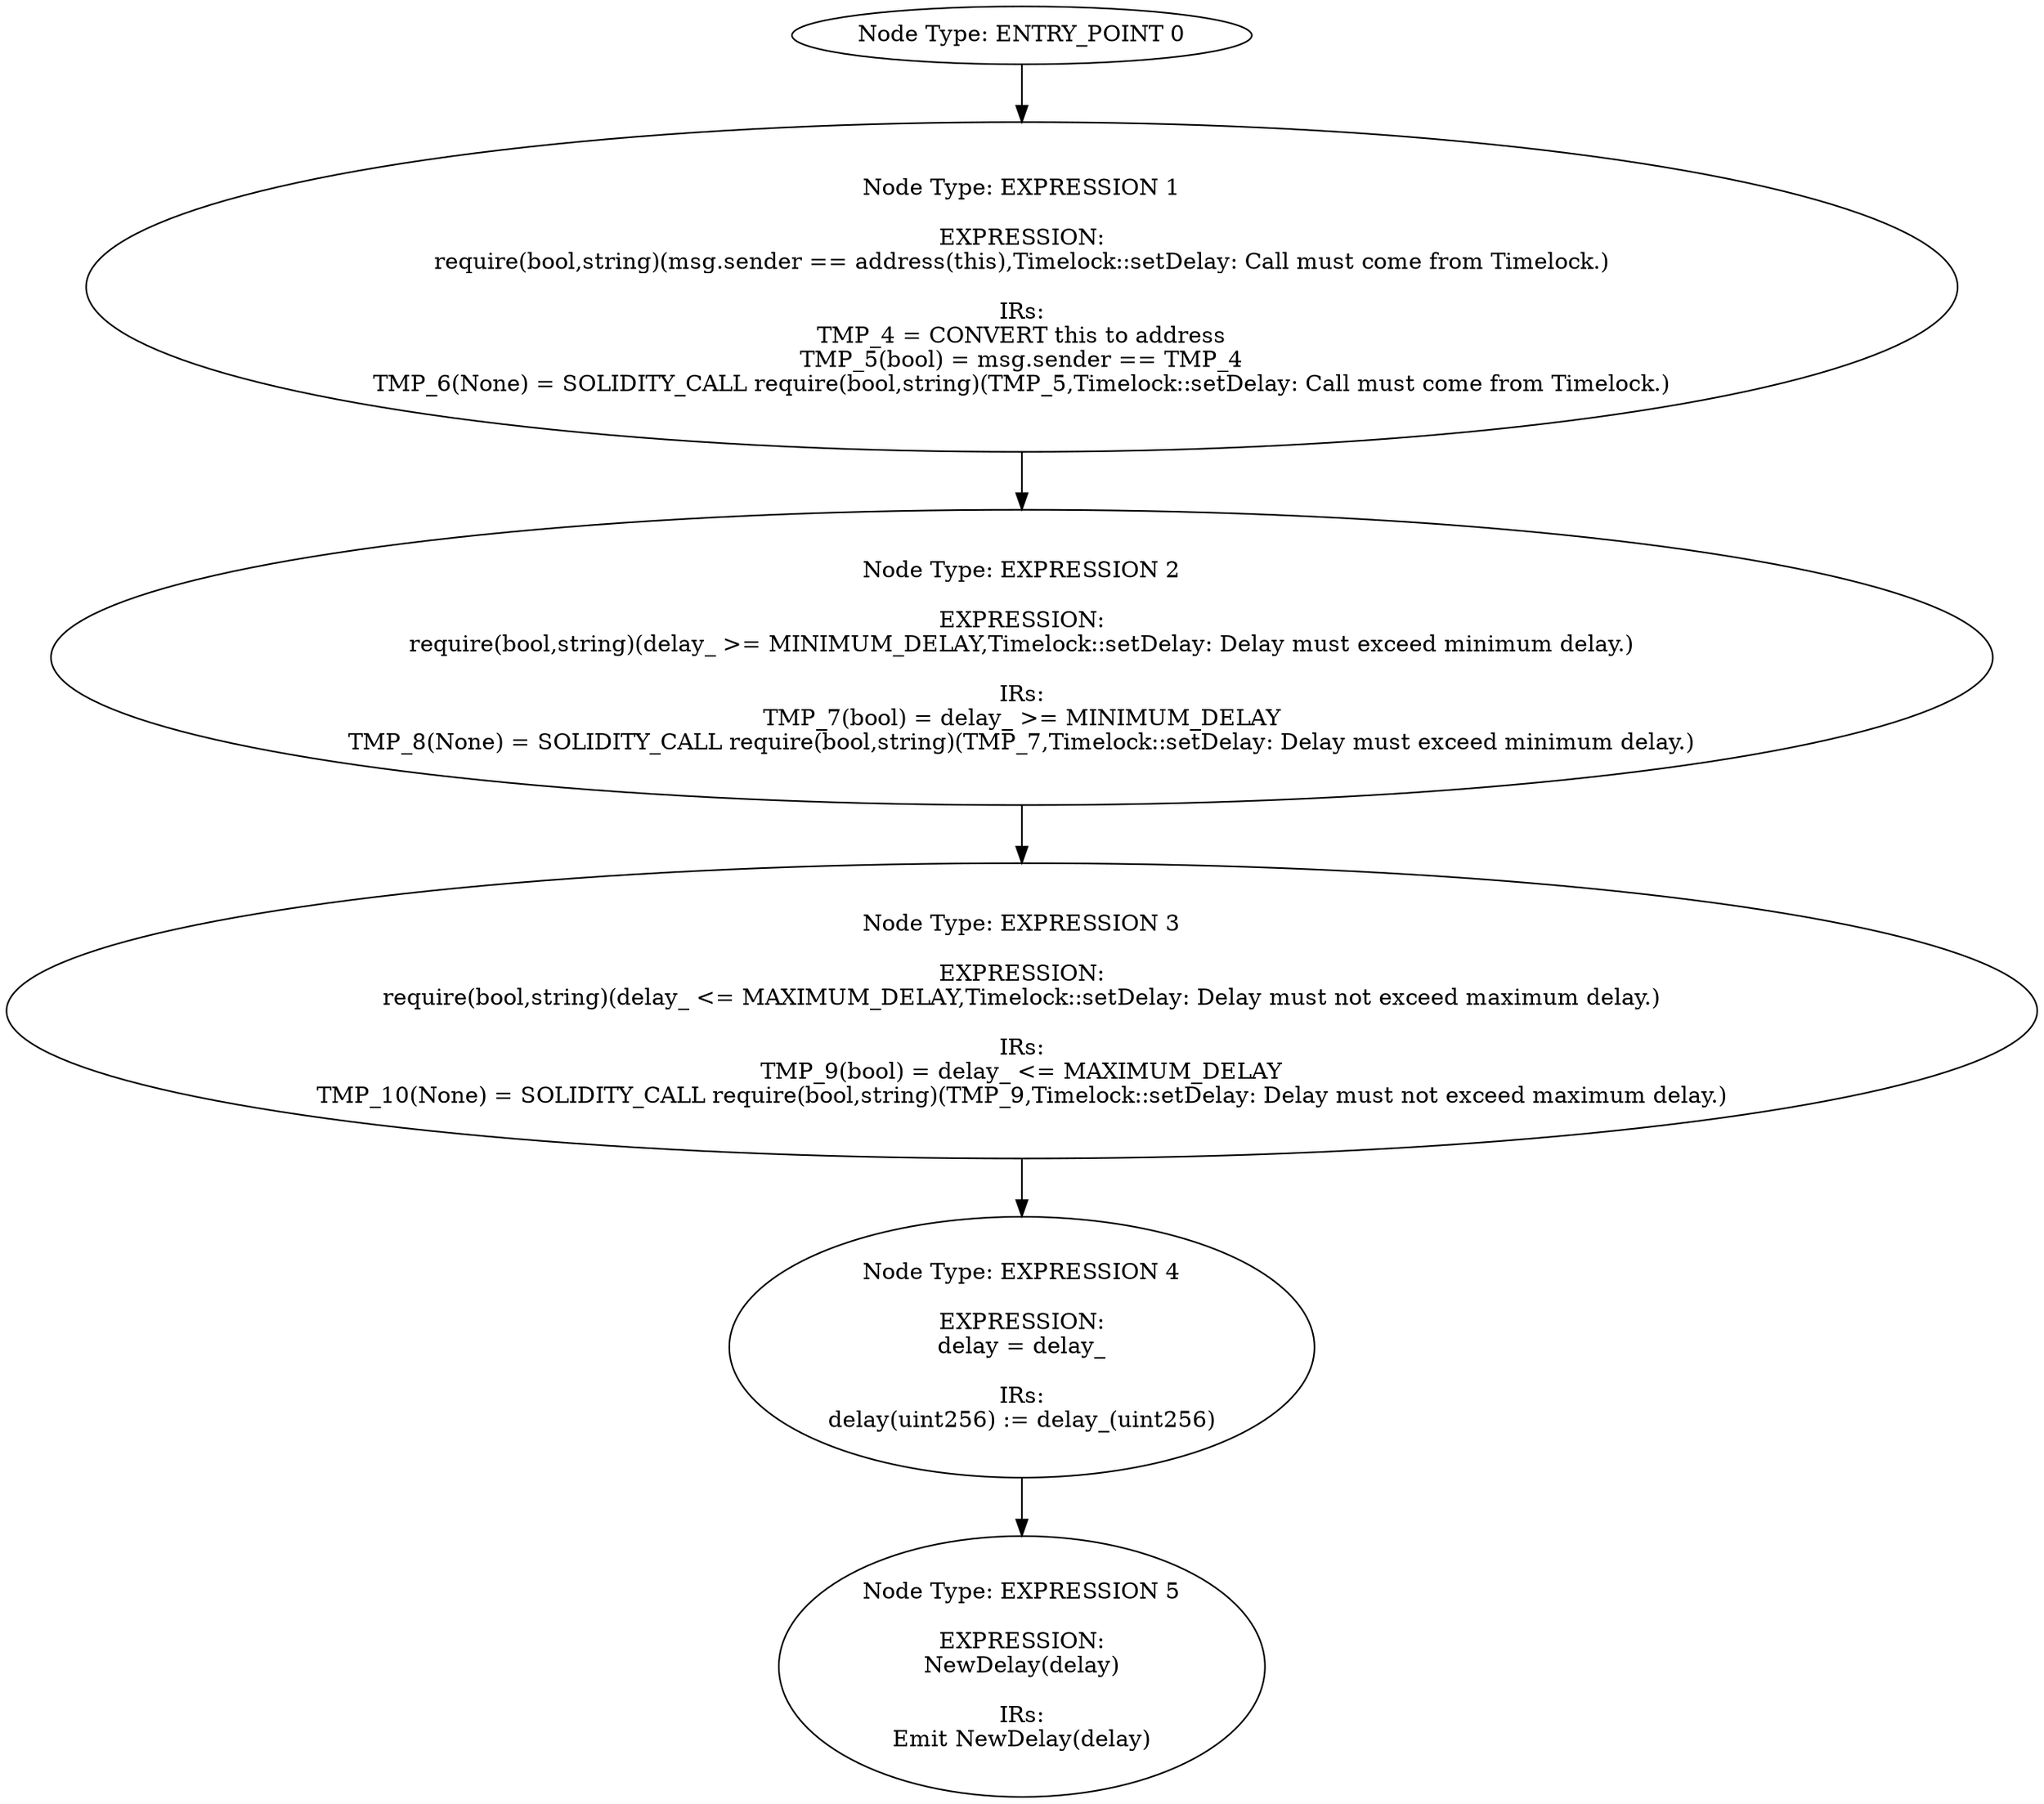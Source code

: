 digraph{
0[label="Node Type: ENTRY_POINT 0
"];
0->1;
1[label="Node Type: EXPRESSION 1

EXPRESSION:
require(bool,string)(msg.sender == address(this),Timelock::setDelay: Call must come from Timelock.)

IRs:
TMP_4 = CONVERT this to address
TMP_5(bool) = msg.sender == TMP_4
TMP_6(None) = SOLIDITY_CALL require(bool,string)(TMP_5,Timelock::setDelay: Call must come from Timelock.)"];
1->2;
2[label="Node Type: EXPRESSION 2

EXPRESSION:
require(bool,string)(delay_ >= MINIMUM_DELAY,Timelock::setDelay: Delay must exceed minimum delay.)

IRs:
TMP_7(bool) = delay_ >= MINIMUM_DELAY
TMP_8(None) = SOLIDITY_CALL require(bool,string)(TMP_7,Timelock::setDelay: Delay must exceed minimum delay.)"];
2->3;
3[label="Node Type: EXPRESSION 3

EXPRESSION:
require(bool,string)(delay_ <= MAXIMUM_DELAY,Timelock::setDelay: Delay must not exceed maximum delay.)

IRs:
TMP_9(bool) = delay_ <= MAXIMUM_DELAY
TMP_10(None) = SOLIDITY_CALL require(bool,string)(TMP_9,Timelock::setDelay: Delay must not exceed maximum delay.)"];
3->4;
4[label="Node Type: EXPRESSION 4

EXPRESSION:
delay = delay_

IRs:
delay(uint256) := delay_(uint256)"];
4->5;
5[label="Node Type: EXPRESSION 5

EXPRESSION:
NewDelay(delay)

IRs:
Emit NewDelay(delay)"];
}
